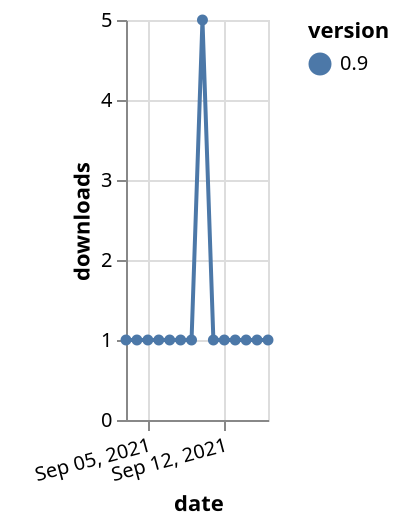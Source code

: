 {"$schema": "https://vega.github.io/schema/vega-lite/v5.json", "description": "A simple bar chart with embedded data.", "data": {"values": [{"date": "2021-09-03", "total": 243, "delta": 1, "version": "0.9"}, {"date": "2021-09-04", "total": 244, "delta": 1, "version": "0.9"}, {"date": "2021-09-05", "total": 245, "delta": 1, "version": "0.9"}, {"date": "2021-09-06", "total": 246, "delta": 1, "version": "0.9"}, {"date": "2021-09-07", "total": 247, "delta": 1, "version": "0.9"}, {"date": "2021-09-08", "total": 248, "delta": 1, "version": "0.9"}, {"date": "2021-09-09", "total": 249, "delta": 1, "version": "0.9"}, {"date": "2021-09-10", "total": 254, "delta": 5, "version": "0.9"}, {"date": "2021-09-11", "total": 255, "delta": 1, "version": "0.9"}, {"date": "2021-09-12", "total": 256, "delta": 1, "version": "0.9"}, {"date": "2021-09-13", "total": 257, "delta": 1, "version": "0.9"}, {"date": "2021-09-14", "total": 258, "delta": 1, "version": "0.9"}, {"date": "2021-09-15", "total": 259, "delta": 1, "version": "0.9"}, {"date": "2021-09-16", "total": 260, "delta": 1, "version": "0.9"}]}, "width": "container", "mark": {"type": "line", "point": {"filled": true}}, "encoding": {"x": {"field": "date", "type": "temporal", "timeUnit": "yearmonthdate", "title": "date", "axis": {"labelAngle": -15}}, "y": {"field": "delta", "type": "quantitative", "title": "downloads"}, "color": {"field": "version", "type": "nominal"}, "tooltip": {"field": "delta"}}}